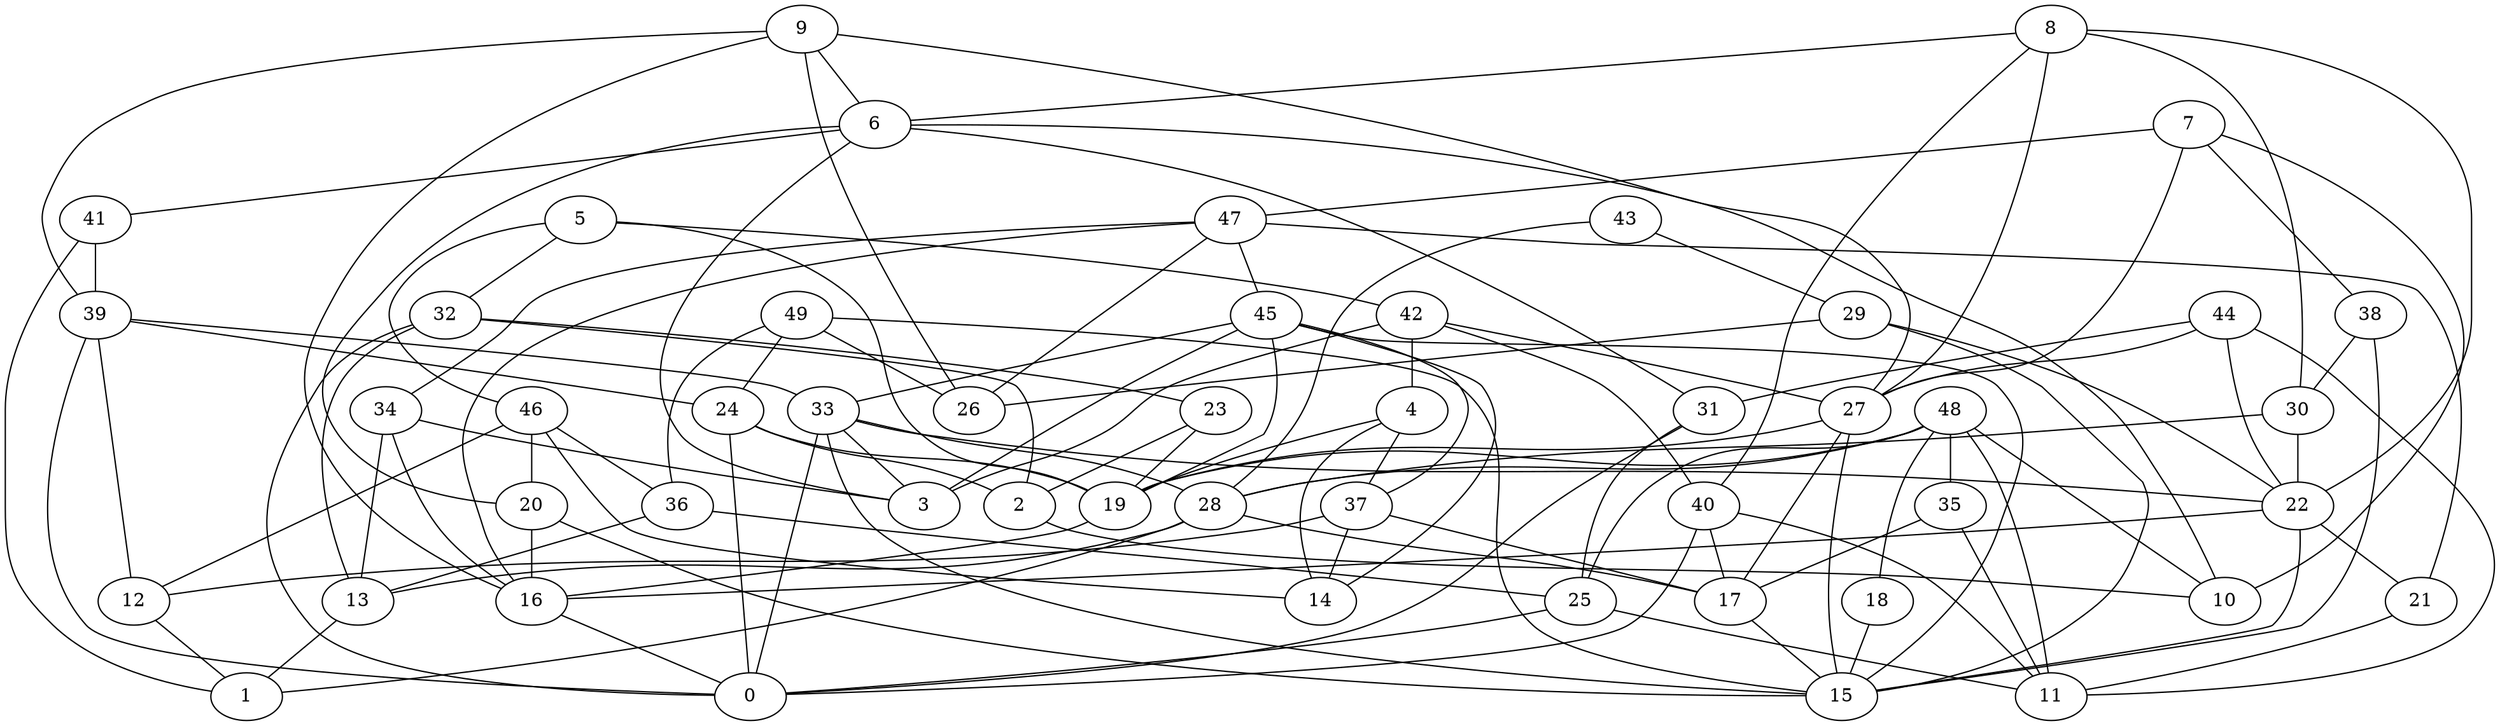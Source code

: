 digraph GG_graph {

subgraph G_graph {
edge [color = black]
"29" -> "15" [dir = none]
"46" -> "12" [dir = none]
"5" -> "19" [dir = none]
"33" -> "22" [dir = none]
"33" -> "28" [dir = none]
"4" -> "19" [dir = none]
"36" -> "13" [dir = none]
"38" -> "30" [dir = none]
"40" -> "17" [dir = none]
"17" -> "15" [dir = none]
"9" -> "39" [dir = none]
"9" -> "16" [dir = none]
"9" -> "27" [dir = none]
"7" -> "27" [dir = none]
"28" -> "1" [dir = none]
"25" -> "11" [dir = none]
"6" -> "41" [dir = none]
"6" -> "20" [dir = none]
"45" -> "14" [dir = none]
"32" -> "13" [dir = none]
"32" -> "2" [dir = none]
"32" -> "0" [dir = none]
"34" -> "13" [dir = none]
"37" -> "12" [dir = none]
"37" -> "14" [dir = none]
"19" -> "16" [dir = none]
"8" -> "30" [dir = none]
"8" -> "27" [dir = none]
"47" -> "21" [dir = none]
"47" -> "45" [dir = none]
"47" -> "26" [dir = none]
"47" -> "16" [dir = none]
"16" -> "0" [dir = none]
"49" -> "26" [dir = none]
"42" -> "3" [dir = none]
"42" -> "27" [dir = none]
"48" -> "11" [dir = none]
"48" -> "10" [dir = none]
"48" -> "18" [dir = none]
"48" -> "28" [dir = none]
"48" -> "35" [dir = none]
"48" -> "19" [dir = none]
"18" -> "15" [dir = none]
"20" -> "16" [dir = none]
"44" -> "31" [dir = none]
"31" -> "0" [dir = none]
"43" -> "28" [dir = none]
"24" -> "0" [dir = none]
"23" -> "2" [dir = none]
"29" -> "22" [dir = none]
"5" -> "46" [dir = none]
"45" -> "33" [dir = none]
"40" -> "11" [dir = none]
"27" -> "15" [dir = none]
"39" -> "0" [dir = none]
"7" -> "38" [dir = none]
"22" -> "16" [dir = none]
"33" -> "3" [dir = none]
"44" -> "22" [dir = none]
"34" -> "3" [dir = none]
"44" -> "27" [dir = none]
"44" -> "11" [dir = none]
"8" -> "6" [dir = none]
"29" -> "26" [dir = none]
"5" -> "32" [dir = none]
"27" -> "19" [dir = none]
"49" -> "36" [dir = none]
"12" -> "1" [dir = none]
"20" -> "15" [dir = none]
"33" -> "0" [dir = none]
"39" -> "33" [dir = none]
"37" -> "17" [dir = none]
"4" -> "37" [dir = none]
"39" -> "24" [dir = none]
"49" -> "15" [dir = none]
"23" -> "19" [dir = none]
"49" -> "24" [dir = none]
"24" -> "2" [dir = none]
"42" -> "40" [dir = none]
"32" -> "23" [dir = none]
"22" -> "15" [dir = none]
"46" -> "36" [dir = none]
"6" -> "10" [dir = none]
"25" -> "0" [dir = none]
"30" -> "28" [dir = none]
"9" -> "6" [dir = none]
"21" -> "11" [dir = none]
"31" -> "25" [dir = none]
"41" -> "39" [dir = none]
"33" -> "15" [dir = none]
"42" -> "4" [dir = none]
"28" -> "13" [dir = none]
"5" -> "42" [dir = none]
"8" -> "22" [dir = none]
"35" -> "17" [dir = none]
"9" -> "26" [dir = none]
"22" -> "21" [dir = none]
"13" -> "1" [dir = none]
"46" -> "20" [dir = none]
"45" -> "3" [dir = none]
"46" -> "14" [dir = none]
"8" -> "40" [dir = none]
"39" -> "12" [dir = none]
"7" -> "47" [dir = none]
"24" -> "19" [dir = none]
"48" -> "25" [dir = none]
"35" -> "11" [dir = none]
"6" -> "3" [dir = none]
"7" -> "10" [dir = none]
"6" -> "31" [dir = none]
"34" -> "16" [dir = none]
"43" -> "29" [dir = none]
"27" -> "17" [dir = none]
"45" -> "37" [dir = none]
"38" -> "15" [dir = none]
"30" -> "22" [dir = none]
"36" -> "25" [dir = none]
"45" -> "19" [dir = none]
"47" -> "34" [dir = none]
"40" -> "0" [dir = none]
"2" -> "10" [dir = none]
"4" -> "14" [dir = none]
"28" -> "17" [dir = none]
"45" -> "15" [dir = none]
"41" -> "1" [dir = none]
}

}
